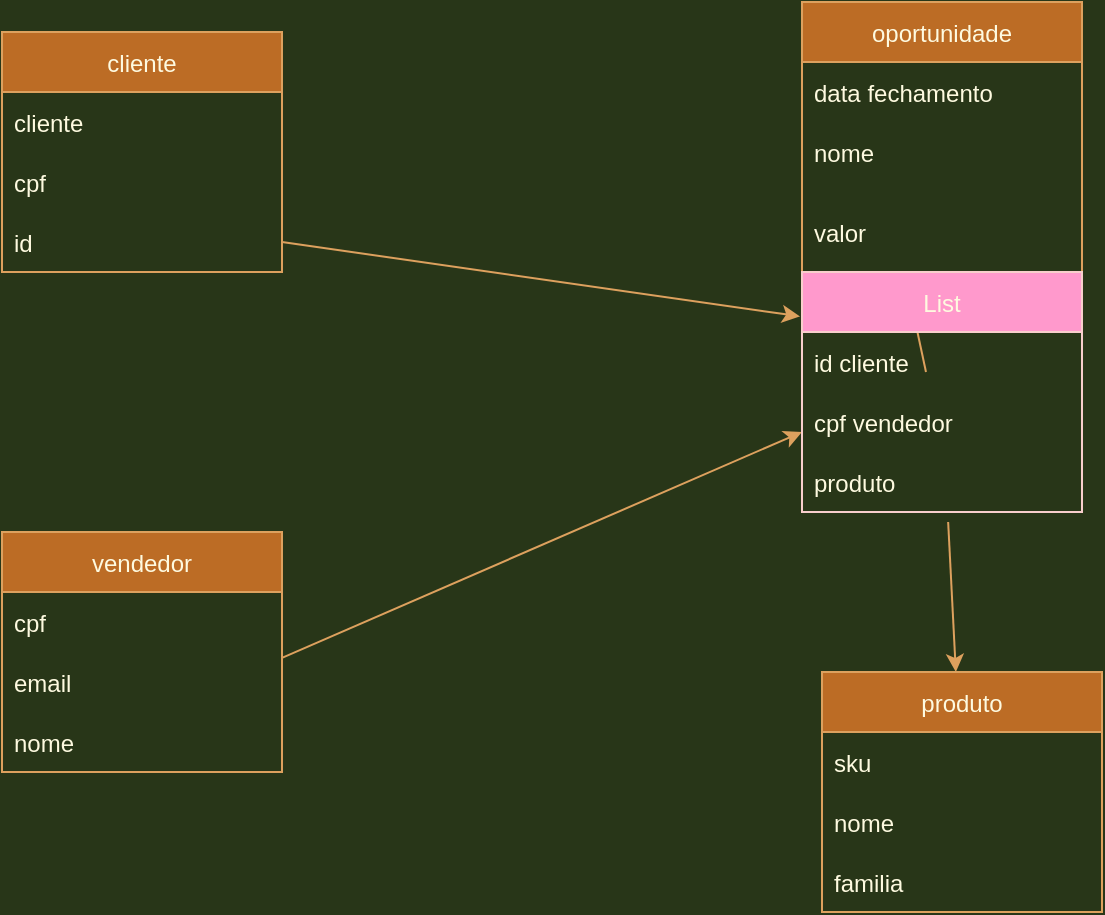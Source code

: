 <mxfile version="16.2.0" type="github">
  <diagram id="cERxLDfTYi1drYBLdYJu" name="Page-1">
    <mxGraphModel dx="1453" dy="769" grid="1" gridSize="10" guides="1" tooltips="1" connect="1" arrows="1" fold="1" page="1" pageScale="1" pageWidth="827" pageHeight="1169" background="#283618" math="0" shadow="0">
      <root>
        <mxCell id="0" />
        <mxCell id="1" parent="0" />
        <mxCell id="MRGAiEJkFHeppy6HgbsD-1" value="cliente" style="swimlane;fontStyle=0;childLayout=stackLayout;horizontal=1;startSize=30;horizontalStack=0;resizeParent=1;resizeParentMax=0;resizeLast=0;collapsible=1;marginBottom=0;rounded=0;sketch=0;fontColor=#FEFAE0;strokeColor=#DDA15E;fillColor=#BC6C25;" parent="1" vertex="1">
          <mxGeometry x="100" y="110" width="140" height="120" as="geometry" />
        </mxCell>
        <mxCell id="MRGAiEJkFHeppy6HgbsD-2" value="cliente" style="text;strokeColor=none;fillColor=none;align=left;verticalAlign=middle;spacingLeft=4;spacingRight=4;overflow=hidden;points=[[0,0.5],[1,0.5]];portConstraint=eastwest;rotatable=0;rounded=0;sketch=0;fontColor=#FEFAE0;" parent="MRGAiEJkFHeppy6HgbsD-1" vertex="1">
          <mxGeometry y="30" width="140" height="30" as="geometry" />
        </mxCell>
        <mxCell id="MRGAiEJkFHeppy6HgbsD-3" value="cpf" style="text;strokeColor=none;fillColor=none;align=left;verticalAlign=middle;spacingLeft=4;spacingRight=4;overflow=hidden;points=[[0,0.5],[1,0.5]];portConstraint=eastwest;rotatable=0;rounded=0;sketch=0;fontColor=#FEFAE0;" parent="MRGAiEJkFHeppy6HgbsD-1" vertex="1">
          <mxGeometry y="60" width="140" height="30" as="geometry" />
        </mxCell>
        <mxCell id="MRGAiEJkFHeppy6HgbsD-4" value="id" style="text;strokeColor=none;fillColor=none;align=left;verticalAlign=middle;spacingLeft=4;spacingRight=4;overflow=hidden;points=[[0,0.5],[1,0.5]];portConstraint=eastwest;rotatable=0;rounded=0;sketch=0;fontColor=#FEFAE0;" parent="MRGAiEJkFHeppy6HgbsD-1" vertex="1">
          <mxGeometry y="90" width="140" height="30" as="geometry" />
        </mxCell>
        <mxCell id="MRGAiEJkFHeppy6HgbsD-5" value="vendedor" style="swimlane;fontStyle=0;childLayout=stackLayout;horizontal=1;startSize=30;horizontalStack=0;resizeParent=1;resizeParentMax=0;resizeLast=0;collapsible=1;marginBottom=0;rounded=0;sketch=0;fontColor=#FEFAE0;strokeColor=#DDA15E;fillColor=#BC6C25;" parent="1" vertex="1">
          <mxGeometry x="100" y="360" width="140" height="120" as="geometry" />
        </mxCell>
        <mxCell id="MRGAiEJkFHeppy6HgbsD-6" value="cpf" style="text;strokeColor=none;fillColor=none;align=left;verticalAlign=middle;spacingLeft=4;spacingRight=4;overflow=hidden;points=[[0,0.5],[1,0.5]];portConstraint=eastwest;rotatable=0;rounded=0;sketch=0;fontColor=#FEFAE0;" parent="MRGAiEJkFHeppy6HgbsD-5" vertex="1">
          <mxGeometry y="30" width="140" height="30" as="geometry" />
        </mxCell>
        <mxCell id="MRGAiEJkFHeppy6HgbsD-8" value="email" style="text;strokeColor=none;fillColor=none;align=left;verticalAlign=middle;spacingLeft=4;spacingRight=4;overflow=hidden;points=[[0,0.5],[1,0.5]];portConstraint=eastwest;rotatable=0;rounded=0;sketch=0;fontColor=#FEFAE0;" parent="MRGAiEJkFHeppy6HgbsD-5" vertex="1">
          <mxGeometry y="60" width="140" height="30" as="geometry" />
        </mxCell>
        <mxCell id="MRGAiEJkFHeppy6HgbsD-7" value="nome" style="text;strokeColor=none;fillColor=none;align=left;verticalAlign=middle;spacingLeft=4;spacingRight=4;overflow=hidden;points=[[0,0.5],[1,0.5]];portConstraint=eastwest;rotatable=0;rounded=0;sketch=0;fontColor=#FEFAE0;" parent="MRGAiEJkFHeppy6HgbsD-5" vertex="1">
          <mxGeometry y="90" width="140" height="30" as="geometry" />
        </mxCell>
        <mxCell id="MRGAiEJkFHeppy6HgbsD-13" value="produto" style="swimlane;fontStyle=0;childLayout=stackLayout;horizontal=1;startSize=30;horizontalStack=0;resizeParent=1;resizeParentMax=0;resizeLast=0;collapsible=1;marginBottom=0;rounded=0;sketch=0;fontColor=#FEFAE0;strokeColor=#DDA15E;fillColor=#BC6C25;" parent="1" vertex="1">
          <mxGeometry x="510" y="430" width="140" height="120" as="geometry" />
        </mxCell>
        <mxCell id="MRGAiEJkFHeppy6HgbsD-14" value="sku" style="text;strokeColor=none;fillColor=none;align=left;verticalAlign=middle;spacingLeft=4;spacingRight=4;overflow=hidden;points=[[0,0.5],[1,0.5]];portConstraint=eastwest;rotatable=0;rounded=0;sketch=0;fontColor=#FEFAE0;" parent="MRGAiEJkFHeppy6HgbsD-13" vertex="1">
          <mxGeometry y="30" width="140" height="30" as="geometry" />
        </mxCell>
        <mxCell id="MRGAiEJkFHeppy6HgbsD-15" value="nome" style="text;strokeColor=none;fillColor=none;align=left;verticalAlign=middle;spacingLeft=4;spacingRight=4;overflow=hidden;points=[[0,0.5],[1,0.5]];portConstraint=eastwest;rotatable=0;rounded=0;sketch=0;fontColor=#FEFAE0;" parent="MRGAiEJkFHeppy6HgbsD-13" vertex="1">
          <mxGeometry y="60" width="140" height="30" as="geometry" />
        </mxCell>
        <mxCell id="MRGAiEJkFHeppy6HgbsD-16" value="familia" style="text;strokeColor=none;fillColor=none;align=left;verticalAlign=middle;spacingLeft=4;spacingRight=4;overflow=hidden;points=[[0,0.5],[1,0.5]];portConstraint=eastwest;rotatable=0;rounded=0;sketch=0;fontColor=#FEFAE0;" parent="MRGAiEJkFHeppy6HgbsD-13" vertex="1">
          <mxGeometry y="90" width="140" height="30" as="geometry" />
        </mxCell>
        <mxCell id="HEi2VRDO2-BR81IlhvBy-2" value="oportunidade" style="swimlane;fontStyle=0;childLayout=stackLayout;horizontal=1;startSize=30;horizontalStack=0;resizeParent=1;resizeParentMax=0;resizeLast=0;collapsible=1;marginBottom=0;rounded=0;sketch=0;fontColor=#FEFAE0;strokeColor=#DDA15E;fillColor=#BC6C25;" vertex="1" parent="1">
          <mxGeometry x="500" y="95" width="140" height="140" as="geometry" />
        </mxCell>
        <mxCell id="HEi2VRDO2-BR81IlhvBy-3" value="data fechamento" style="text;strokeColor=none;fillColor=none;align=left;verticalAlign=middle;spacingLeft=4;spacingRight=4;overflow=hidden;points=[[0,0.5],[1,0.5]];portConstraint=eastwest;rotatable=0;rounded=0;sketch=0;fontColor=#FEFAE0;" vertex="1" parent="HEi2VRDO2-BR81IlhvBy-2">
          <mxGeometry y="30" width="140" height="30" as="geometry" />
        </mxCell>
        <mxCell id="HEi2VRDO2-BR81IlhvBy-4" value="nome" style="text;strokeColor=none;fillColor=none;align=left;verticalAlign=middle;spacingLeft=4;spacingRight=4;overflow=hidden;points=[[0,0.5],[1,0.5]];portConstraint=eastwest;rotatable=0;rounded=0;sketch=0;fontColor=#FEFAE0;" vertex="1" parent="HEi2VRDO2-BR81IlhvBy-2">
          <mxGeometry y="60" width="140" height="30" as="geometry" />
        </mxCell>
        <mxCell id="HEi2VRDO2-BR81IlhvBy-5" value="valor" style="text;strokeColor=none;fillColor=none;align=left;verticalAlign=middle;spacingLeft=4;spacingRight=4;overflow=hidden;points=[[0,0.5],[1,0.5]];portConstraint=eastwest;rotatable=0;rounded=0;sketch=0;fontColor=#FEFAE0;" vertex="1" parent="HEi2VRDO2-BR81IlhvBy-2">
          <mxGeometry y="90" width="140" height="50" as="geometry" />
        </mxCell>
        <mxCell id="HEi2VRDO2-BR81IlhvBy-8" value="" style="endArrow=classic;html=1;rounded=1;sketch=0;fontColor=#FEFAE0;strokeColor=#DDA15E;fillColor=#BC6C25;curved=0;startArrow=none;" edge="1" parent="1" target="MRGAiEJkFHeppy6HgbsD-13">
          <mxGeometry width="50" height="50" relative="1" as="geometry">
            <mxPoint x="573.077" y="355" as="sourcePoint" />
            <mxPoint x="570" y="270" as="targetPoint" />
          </mxGeometry>
        </mxCell>
        <mxCell id="HEi2VRDO2-BR81IlhvBy-13" value="" style="endArrow=none;html=1;rounded=1;sketch=0;fontColor=#FEFAE0;strokeColor=#DDA15E;fillColor=#BC6C25;curved=0;entryX=0.371;entryY=-0.017;entryDx=0;entryDy=0;entryPerimeter=0;" edge="1" parent="1">
          <mxGeometry width="50" height="50" relative="1" as="geometry">
            <mxPoint x="562" y="280" as="sourcePoint" />
            <mxPoint x="551.94" y="232.96" as="targetPoint" />
          </mxGeometry>
        </mxCell>
        <mxCell id="HEi2VRDO2-BR81IlhvBy-16" value="" style="endArrow=classic;html=1;rounded=1;sketch=0;fontColor=#FEFAE0;strokeColor=#DDA15E;fillColor=#BC6C25;curved=0;exitX=1;exitY=0.097;exitDx=0;exitDy=0;exitPerimeter=0;entryX=0;entryY=0.5;entryDx=0;entryDy=0;" edge="1" parent="1" source="MRGAiEJkFHeppy6HgbsD-8">
          <mxGeometry width="50" height="50" relative="1" as="geometry">
            <mxPoint x="390" y="420" as="sourcePoint" />
            <mxPoint x="500" y="310" as="targetPoint" />
          </mxGeometry>
        </mxCell>
        <mxCell id="HEi2VRDO2-BR81IlhvBy-17" value="List" style="swimlane;fontStyle=0;childLayout=stackLayout;horizontal=1;startSize=30;horizontalStack=0;resizeParent=1;resizeParentMax=0;resizeLast=0;collapsible=1;marginBottom=0;rounded=0;sketch=0;fontColor=#FEFAE0;strokeColor=#F8CECC;fillColor=#FF99CC;" vertex="1" parent="1">
          <mxGeometry x="500" y="230" width="140" height="120" as="geometry" />
        </mxCell>
        <mxCell id="HEi2VRDO2-BR81IlhvBy-18" value="id cliente" style="text;strokeColor=none;fillColor=none;align=left;verticalAlign=middle;spacingLeft=4;spacingRight=4;overflow=hidden;points=[[0,0.5],[1,0.5]];portConstraint=eastwest;rotatable=0;rounded=0;sketch=0;fontColor=#FEFAE0;" vertex="1" parent="HEi2VRDO2-BR81IlhvBy-17">
          <mxGeometry y="30" width="140" height="30" as="geometry" />
        </mxCell>
        <mxCell id="HEi2VRDO2-BR81IlhvBy-19" value="cpf vendedor" style="text;strokeColor=none;fillColor=none;align=left;verticalAlign=middle;spacingLeft=4;spacingRight=4;overflow=hidden;points=[[0,0.5],[1,0.5]];portConstraint=eastwest;rotatable=0;rounded=0;sketch=0;fontColor=#FEFAE0;" vertex="1" parent="HEi2VRDO2-BR81IlhvBy-17">
          <mxGeometry y="60" width="140" height="30" as="geometry" />
        </mxCell>
        <mxCell id="HEi2VRDO2-BR81IlhvBy-20" value="produto" style="text;strokeColor=none;fillColor=none;align=left;verticalAlign=middle;spacingLeft=4;spacingRight=4;overflow=hidden;points=[[0,0.5],[1,0.5]];portConstraint=eastwest;rotatable=0;rounded=0;sketch=0;fontColor=#FEFAE0;" vertex="1" parent="HEi2VRDO2-BR81IlhvBy-17">
          <mxGeometry y="90" width="140" height="30" as="geometry" />
        </mxCell>
        <mxCell id="HEi2VRDO2-BR81IlhvBy-21" value="" style="endArrow=classic;html=1;rounded=1;sketch=0;fontColor=#FEFAE0;strokeColor=#DDA15E;fillColor=#BC6C25;curved=0;entryX=-0.007;entryY=0.185;entryDx=0;entryDy=0;entryPerimeter=0;exitX=1;exitY=0.5;exitDx=0;exitDy=0;" edge="1" parent="1" source="MRGAiEJkFHeppy6HgbsD-4" target="HEi2VRDO2-BR81IlhvBy-17">
          <mxGeometry width="50" height="50" relative="1" as="geometry">
            <mxPoint x="390" y="420" as="sourcePoint" />
            <mxPoint x="440" y="370" as="targetPoint" />
          </mxGeometry>
        </mxCell>
      </root>
    </mxGraphModel>
  </diagram>
</mxfile>
